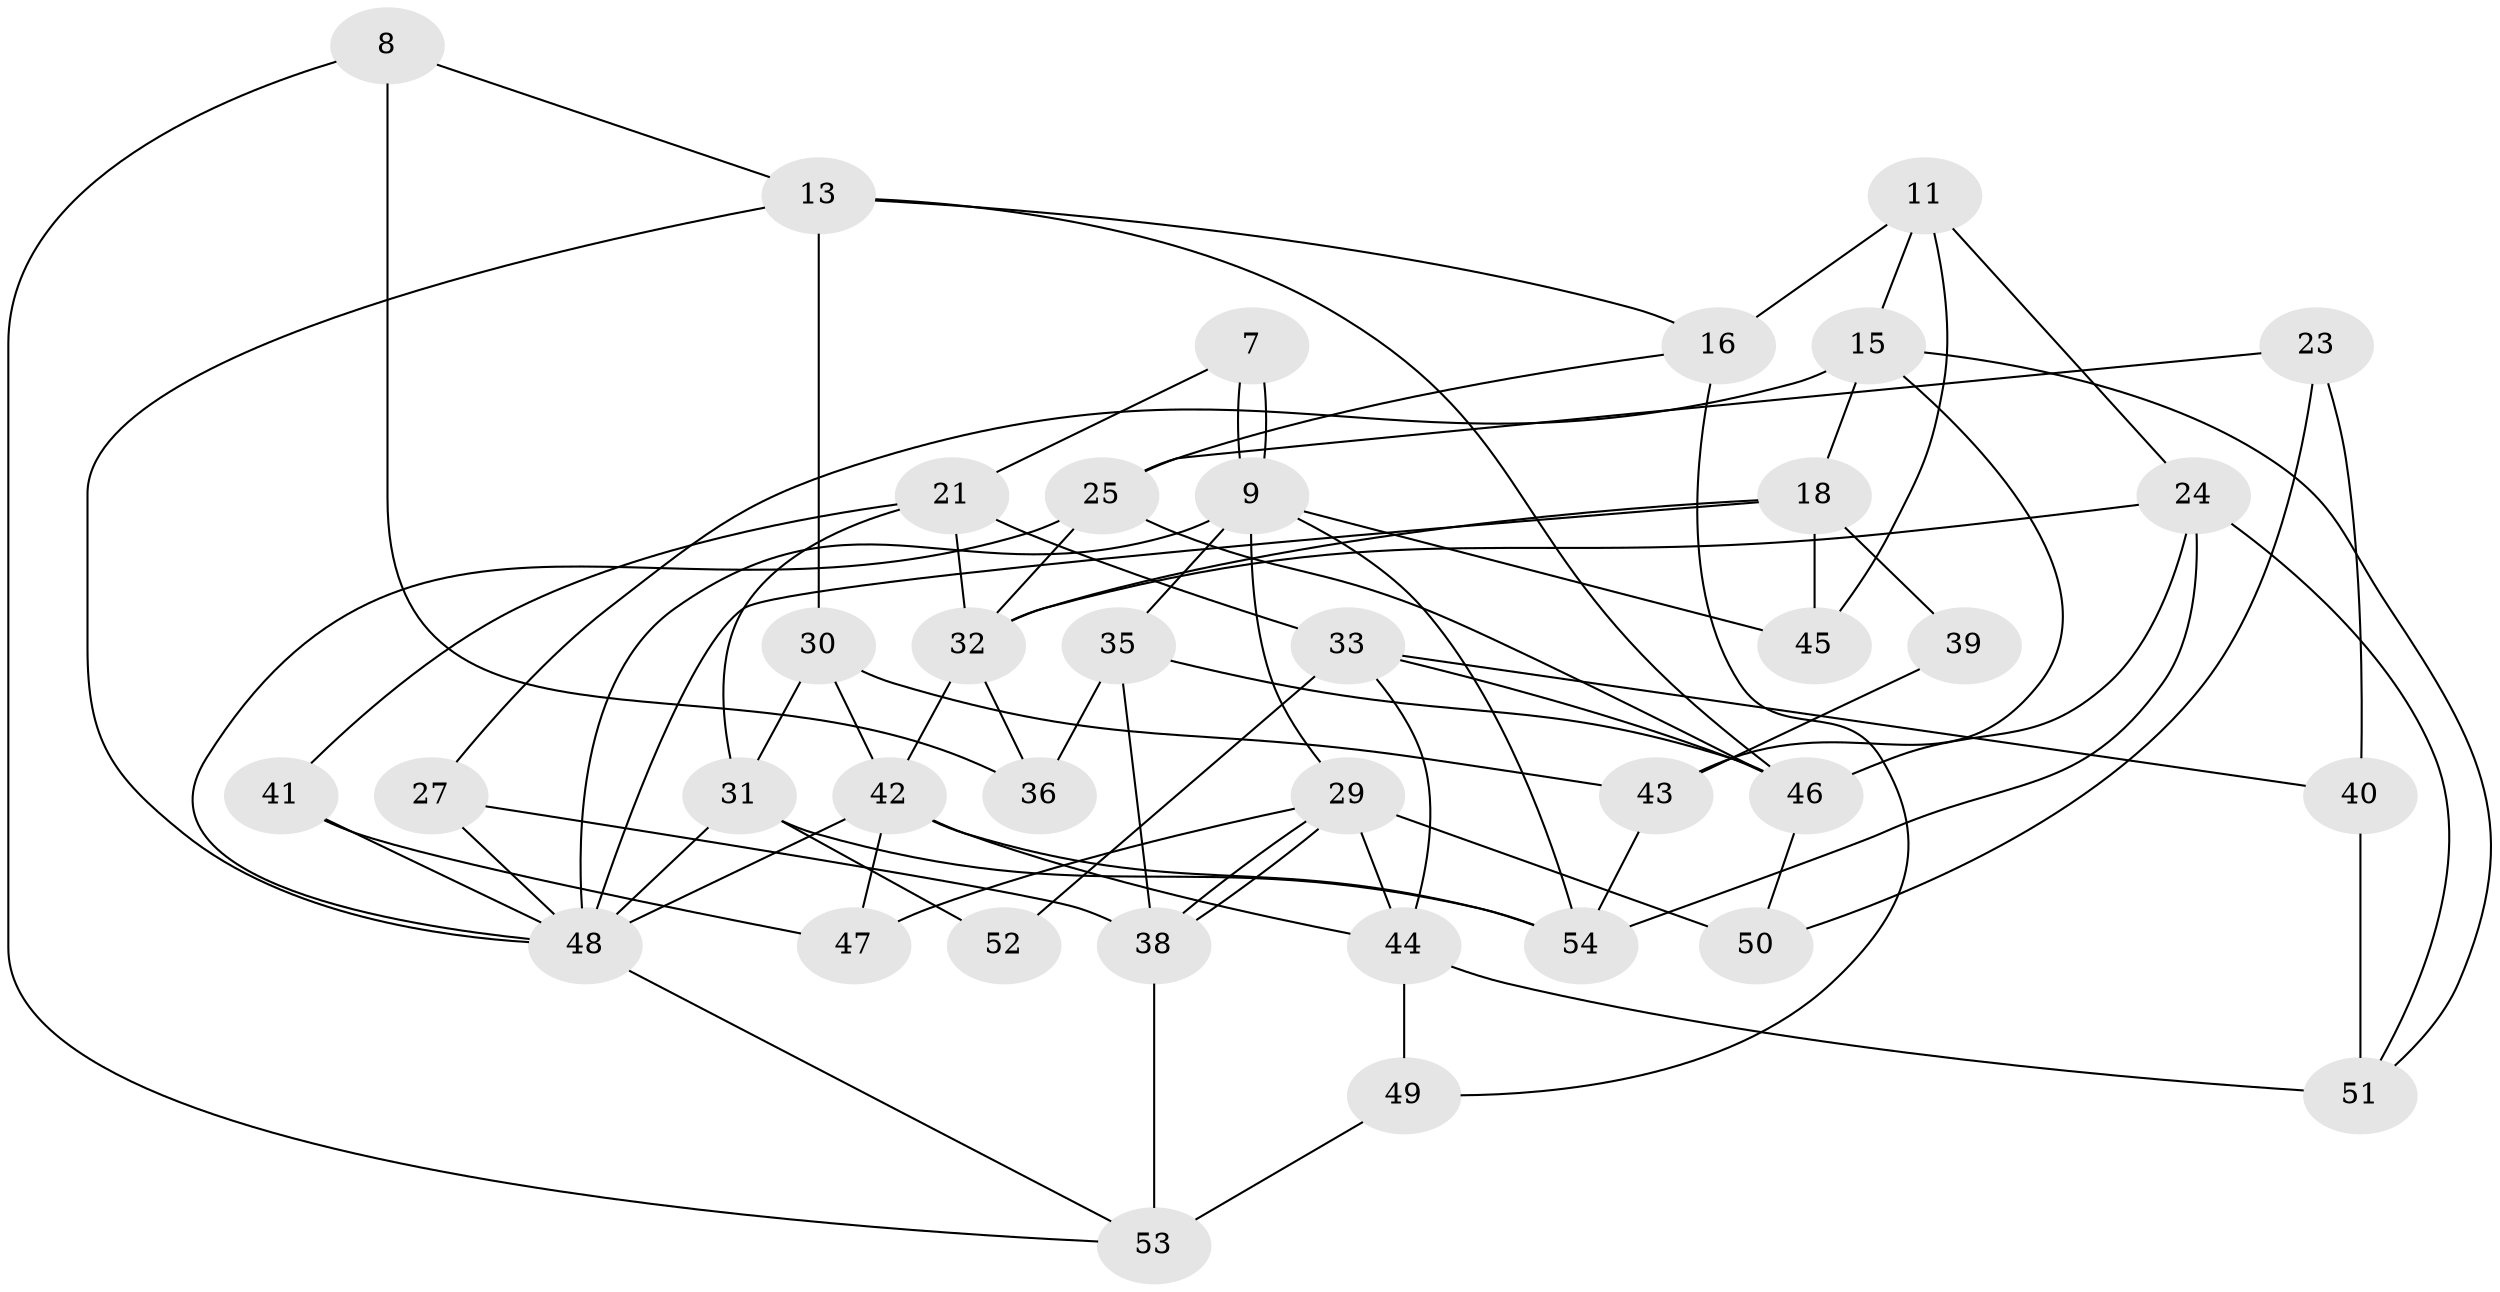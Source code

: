 // original degree distribution, {6: 0.12962962962962962, 3: 0.2962962962962963, 5: 0.1111111111111111, 2: 0.14814814814814814, 4: 0.24074074074074073, 7: 0.07407407407407407}
// Generated by graph-tools (version 1.1) at 2025/52/03/04/25 21:52:20]
// undirected, 37 vertices, 80 edges
graph export_dot {
graph [start="1"]
  node [color=gray90,style=filled];
  7;
  8;
  9 [super="+1"];
  11;
  13;
  15;
  16;
  18;
  21;
  23 [super="+4"];
  24 [super="+10"];
  25;
  27;
  29;
  30;
  31 [super="+2"];
  32 [super="+6+20"];
  33 [super="+12"];
  35 [super="+34"];
  36;
  38;
  39;
  40 [super="+37"];
  41;
  42 [super="+28"];
  43 [super="+26"];
  44;
  45;
  46 [super="+19"];
  47;
  48 [super="+22"];
  49;
  50 [super="+14"];
  51 [super="+3"];
  52;
  53 [super="+17"];
  54;
  7 -- 21;
  7 -- 9;
  7 -- 9;
  8 -- 36;
  8 -- 13;
  8 -- 53;
  9 -- 48;
  9 -- 29;
  9 -- 35;
  9 -- 54;
  9 -- 45;
  11 -- 15;
  11 -- 45;
  11 -- 16;
  11 -- 24;
  13 -- 30;
  13 -- 16;
  13 -- 46;
  13 -- 48;
  15 -- 27;
  15 -- 18;
  15 -- 43;
  15 -- 51;
  16 -- 49;
  16 -- 25;
  18 -- 48;
  18 -- 39;
  18 -- 45;
  18 -- 32;
  21 -- 41;
  21 -- 33;
  21 -- 31;
  21 -- 32;
  23 -- 25;
  23 -- 40;
  23 -- 50;
  24 -- 54;
  24 -- 32 [weight=2];
  24 -- 51;
  24 -- 46;
  25 -- 46;
  25 -- 32;
  25 -- 48;
  27 -- 38;
  27 -- 48;
  29 -- 38;
  29 -- 38;
  29 -- 44;
  29 -- 47;
  29 -- 50 [weight=2];
  30 -- 42;
  30 -- 43;
  30 -- 31;
  31 -- 52;
  31 -- 54;
  31 -- 48;
  32 -- 42;
  32 -- 36;
  33 -- 44;
  33 -- 46 [weight=3];
  33 -- 40 [weight=2];
  33 -- 52;
  35 -- 38 [weight=2];
  35 -- 36;
  35 -- 46;
  38 -- 53 [weight=2];
  39 -- 43;
  40 -- 51;
  41 -- 47;
  41 -- 48;
  42 -- 48 [weight=2];
  42 -- 44 [weight=2];
  42 -- 54;
  42 -- 47;
  43 -- 54 [weight=2];
  44 -- 49;
  44 -- 51 [weight=2];
  46 -- 50;
  48 -- 53;
  49 -- 53;
}
